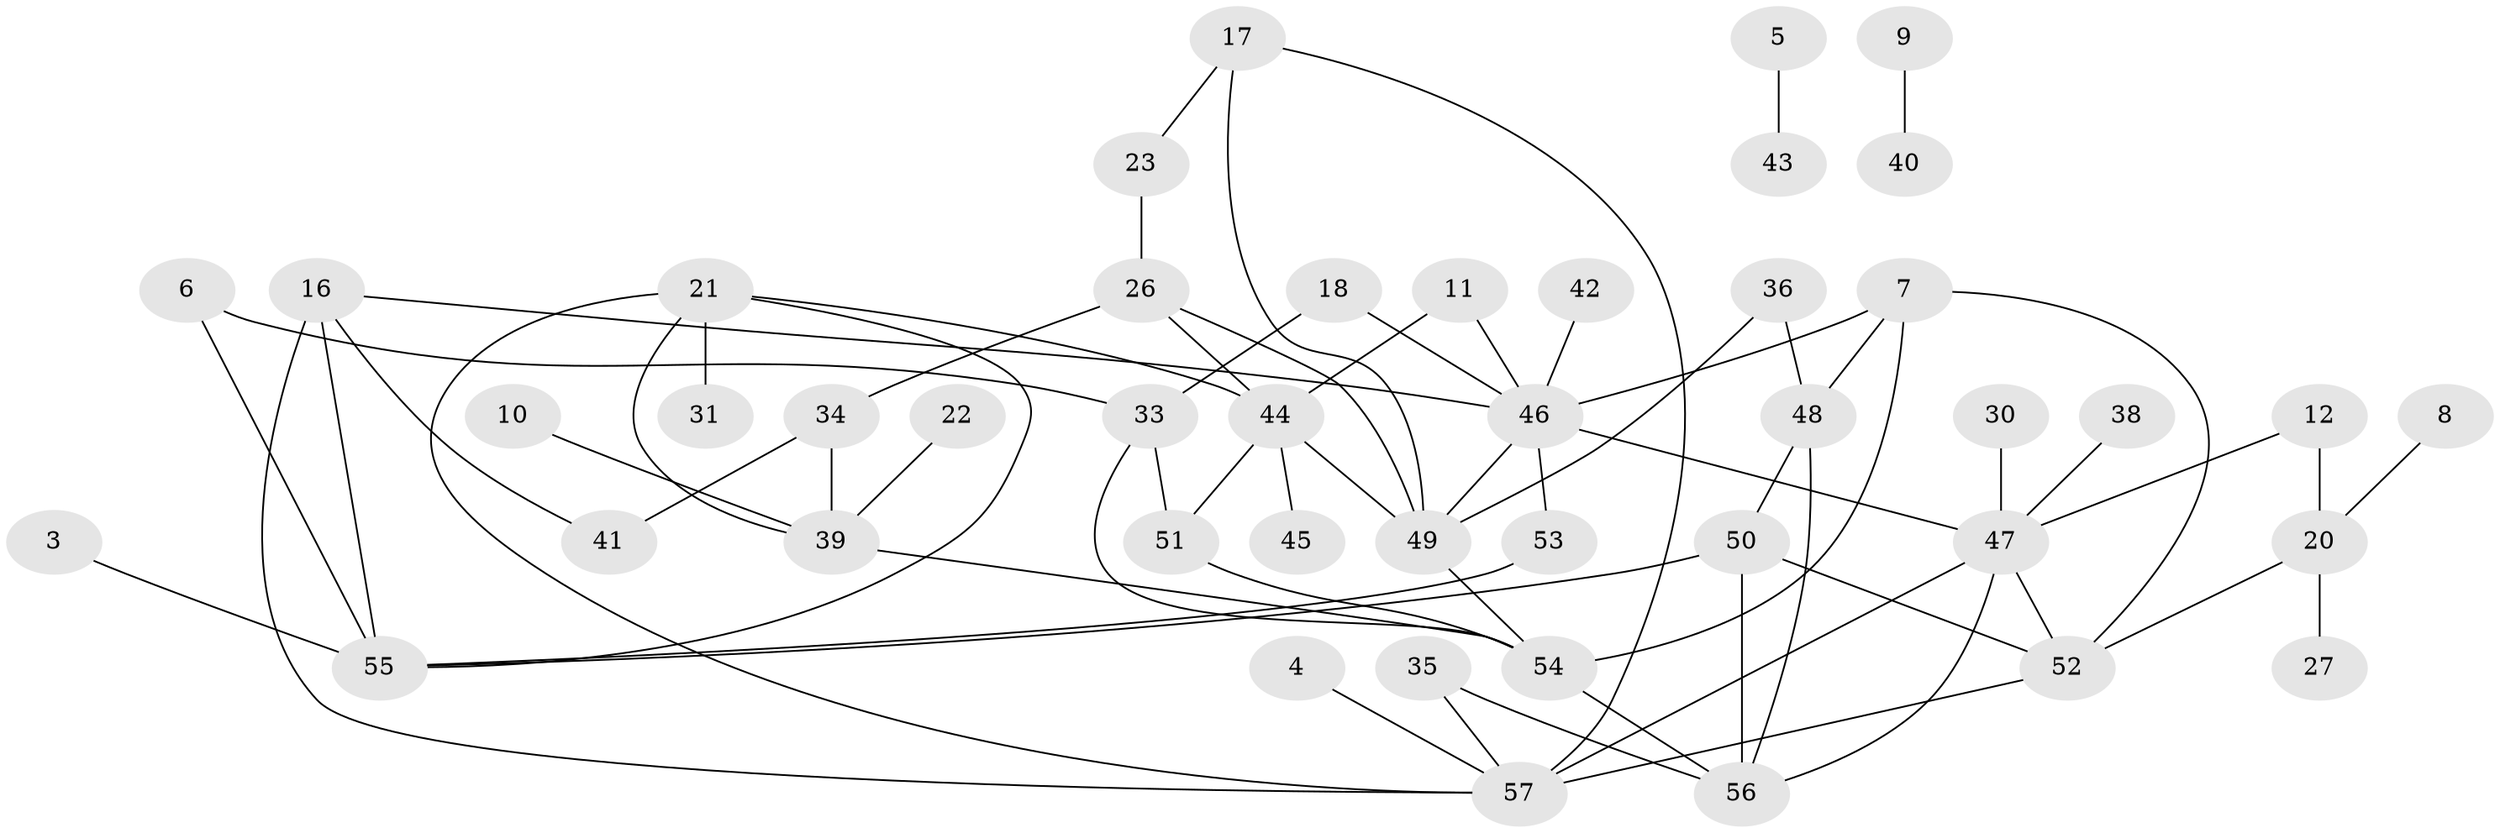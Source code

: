 // original degree distribution, {3: 0.19469026548672566, 2: 0.2831858407079646, 0: 0.07964601769911504, 1: 0.24778761061946902, 5: 0.05309734513274336, 4: 0.12389380530973451, 6: 0.017699115044247787}
// Generated by graph-tools (version 1.1) at 2025/25/03/09/25 03:25:14]
// undirected, 45 vertices, 68 edges
graph export_dot {
graph [start="1"]
  node [color=gray90,style=filled];
  3;
  4;
  5;
  6;
  7;
  8;
  9;
  10;
  11;
  12;
  16;
  17;
  18;
  20;
  21;
  22;
  23;
  26;
  27;
  30;
  31;
  33;
  34;
  35;
  36;
  38;
  39;
  40;
  41;
  42;
  43;
  44;
  45;
  46;
  47;
  48;
  49;
  50;
  51;
  52;
  53;
  54;
  55;
  56;
  57;
  3 -- 55 [weight=1.0];
  4 -- 57 [weight=1.0];
  5 -- 43 [weight=1.0];
  6 -- 33 [weight=1.0];
  6 -- 55 [weight=1.0];
  7 -- 46 [weight=1.0];
  7 -- 48 [weight=1.0];
  7 -- 52 [weight=1.0];
  7 -- 54 [weight=1.0];
  8 -- 20 [weight=1.0];
  9 -- 40 [weight=1.0];
  10 -- 39 [weight=1.0];
  11 -- 44 [weight=1.0];
  11 -- 46 [weight=1.0];
  12 -- 20 [weight=1.0];
  12 -- 47 [weight=1.0];
  16 -- 41 [weight=1.0];
  16 -- 46 [weight=1.0];
  16 -- 55 [weight=1.0];
  16 -- 57 [weight=1.0];
  17 -- 23 [weight=1.0];
  17 -- 49 [weight=1.0];
  17 -- 57 [weight=1.0];
  18 -- 33 [weight=1.0];
  18 -- 46 [weight=2.0];
  20 -- 27 [weight=1.0];
  20 -- 52 [weight=1.0];
  21 -- 31 [weight=1.0];
  21 -- 39 [weight=1.0];
  21 -- 44 [weight=1.0];
  21 -- 55 [weight=1.0];
  21 -- 57 [weight=1.0];
  22 -- 39 [weight=1.0];
  23 -- 26 [weight=1.0];
  26 -- 34 [weight=1.0];
  26 -- 44 [weight=1.0];
  26 -- 49 [weight=1.0];
  30 -- 47 [weight=1.0];
  33 -- 51 [weight=1.0];
  33 -- 54 [weight=1.0];
  34 -- 39 [weight=1.0];
  34 -- 41 [weight=1.0];
  35 -- 56 [weight=1.0];
  35 -- 57 [weight=1.0];
  36 -- 48 [weight=1.0];
  36 -- 49 [weight=1.0];
  38 -- 47 [weight=1.0];
  39 -- 54 [weight=1.0];
  42 -- 46 [weight=1.0];
  44 -- 45 [weight=1.0];
  44 -- 49 [weight=1.0];
  44 -- 51 [weight=1.0];
  46 -- 47 [weight=1.0];
  46 -- 49 [weight=1.0];
  46 -- 53 [weight=1.0];
  47 -- 52 [weight=2.0];
  47 -- 56 [weight=1.0];
  47 -- 57 [weight=2.0];
  48 -- 50 [weight=2.0];
  48 -- 56 [weight=1.0];
  49 -- 54 [weight=1.0];
  50 -- 52 [weight=1.0];
  50 -- 55 [weight=1.0];
  50 -- 56 [weight=1.0];
  51 -- 54 [weight=1.0];
  52 -- 57 [weight=1.0];
  53 -- 55 [weight=1.0];
  54 -- 56 [weight=1.0];
}
